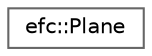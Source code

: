 digraph "Graphical Class Hierarchy"
{
 // LATEX_PDF_SIZE
  bgcolor="transparent";
  edge [fontname=Helvetica,fontsize=10,labelfontname=Helvetica,labelfontsize=10];
  node [fontname=Helvetica,fontsize=10,shape=box,height=0.2,width=0.4];
  rankdir="LR";
  Node0 [label="efc::Plane",height=0.2,width=0.4,color="grey40", fillcolor="white", style="filled",URL="$classefc_1_1Plane.html",tooltip="Plane class to draw a function in the Cartesian plane."];
}
